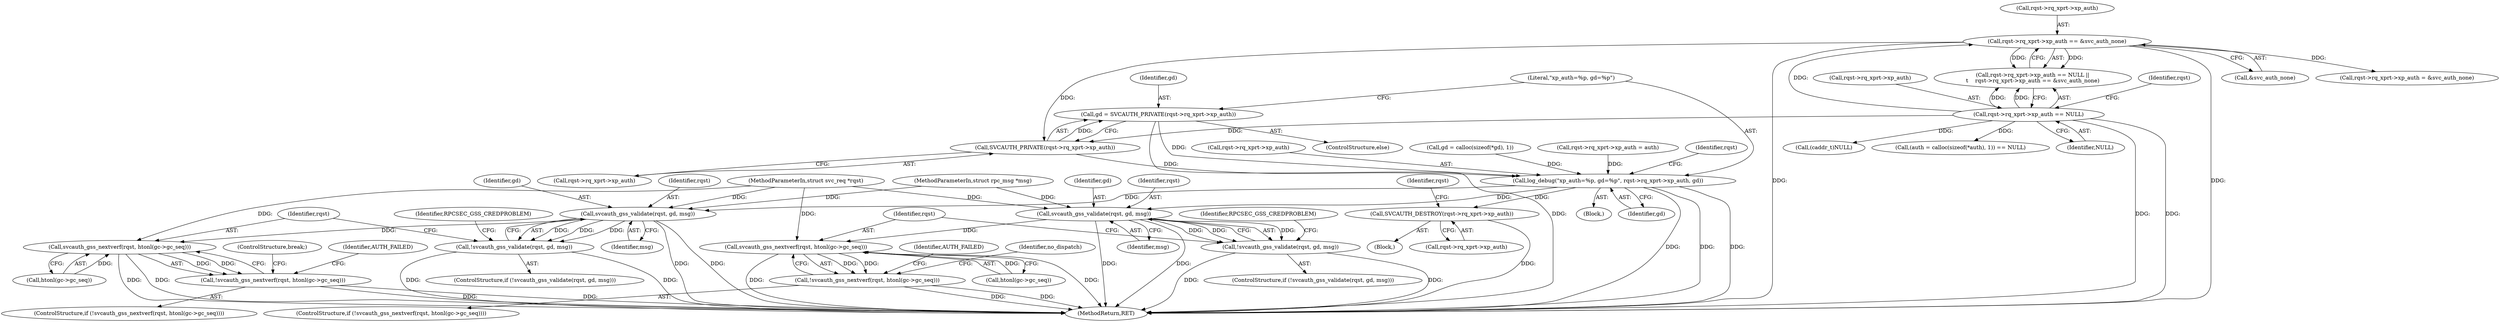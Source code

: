 digraph "0_krb5_5bb8a6b9c9eb8dd22bc9526751610aaa255ead9c@pointer" {
"1000200" [label="(Call,gd = SVCAUTH_PRIVATE(rqst->rq_xprt->xp_auth))"];
"1000202" [label="(Call,SVCAUTH_PRIVATE(rqst->rq_xprt->xp_auth))"];
"1000141" [label="(Call,rqst->rq_xprt->xp_auth == &svc_auth_none)"];
"1000134" [label="(Call,rqst->rq_xprt->xp_auth == NULL)"];
"1000208" [label="(Call,log_debug(\"xp_auth=%p, gd=%p\", rqst->rq_xprt->xp_auth, gd))"];
"1000535" [label="(Call,svcauth_gss_validate(rqst, gd, msg))"];
"1000534" [label="(Call,!svcauth_gss_validate(rqst, gd, msg))"];
"1000543" [label="(Call,svcauth_gss_nextverf(rqst, htonl(gc->gc_seq)))"];
"1000542" [label="(Call,!svcauth_gss_nextverf(rqst, htonl(gc->gc_seq)))"];
"1000563" [label="(Call,svcauth_gss_validate(rqst, gd, msg))"];
"1000562" [label="(Call,!svcauth_gss_validate(rqst, gd, msg))"];
"1000571" [label="(Call,svcauth_gss_nextverf(rqst, htonl(gc->gc_seq)))"];
"1000570" [label="(Call,!svcauth_gss_nextverf(rqst, htonl(gc->gc_seq)))"];
"1000601" [label="(Call,SVCAUTH_DESTROY(rqst->rq_xprt->xp_auth))"];
"1000572" [label="(Identifier,rqst)"];
"1000564" [label="(Identifier,rqst)"];
"1000562" [label="(Call,!svcauth_gss_validate(rqst, gd, msg))"];
"1000220" [label="(Identifier,rqst)"];
"1000570" [label="(Call,!svcauth_gss_nextverf(rqst, htonl(gc->gc_seq)))"];
"1000151" [label="(Call,(auth = calloc(sizeof(*auth), 1)) == NULL)"];
"1000602" [label="(Call,rqst->rq_xprt->xp_auth)"];
"1000610" [label="(Identifier,rqst)"];
"1000540" [label="(Identifier,RPCSEC_GSS_CREDPROBLEM)"];
"1000215" [label="(Identifier,gd)"];
"1000545" [label="(Call,htonl(gc->gc_seq))"];
"1000565" [label="(Identifier,gd)"];
"1000111" [label="(MethodParameterIn,struct rpc_msg *msg)"];
"1000141" [label="(Call,rqst->rq_xprt->xp_auth == &svc_auth_none)"];
"1000140" [label="(Identifier,NULL)"];
"1000210" [label="(Call,rqst->rq_xprt->xp_auth)"];
"1000110" [label="(MethodParameterIn,struct svc_req *rqst)"];
"1000113" [label="(Block,)"];
"1000535" [label="(Call,svcauth_gss_validate(rqst, gd, msg))"];
"1000142" [label="(Call,rqst->rq_xprt->xp_auth)"];
"1000538" [label="(Identifier,msg)"];
"1000536" [label="(Identifier,rqst)"];
"1000135" [label="(Call,rqst->rq_xprt->xp_auth)"];
"1000147" [label="(Call,&svc_auth_none)"];
"1000203" [label="(Call,rqst->rq_xprt->xp_auth)"];
"1000542" [label="(Call,!svcauth_gss_nextverf(rqst, htonl(gc->gc_seq)))"];
"1000200" [label="(Call,gd = SVCAUTH_PRIVATE(rqst->rq_xprt->xp_auth))"];
"1000561" [label="(ControlStructure,if (!svcauth_gss_validate(rqst, gd, msg)))"];
"1000133" [label="(Call,rqst->rq_xprt->xp_auth == NULL ||\n\t    rqst->rq_xprt->xp_auth == &svc_auth_none)"];
"1000632" [label="(MethodReturn,RET)"];
"1000573" [label="(Call,htonl(gc->gc_seq))"];
"1000544" [label="(Identifier,rqst)"];
"1000541" [label="(ControlStructure,if (!svcauth_gss_nextverf(rqst, htonl(gc->gc_seq))))"];
"1000168" [label="(Call,gd = calloc(sizeof(*gd), 1))"];
"1000202" [label="(Call,SVCAUTH_PRIVATE(rqst->rq_xprt->xp_auth))"];
"1000563" [label="(Call,svcauth_gss_validate(rqst, gd, msg))"];
"1000428" [label="(Block,)"];
"1000551" [label="(ControlStructure,break;)"];
"1000578" [label="(Identifier,AUTH_FAILED)"];
"1000201" [label="(Identifier,gd)"];
"1000537" [label="(Identifier,gd)"];
"1000533" [label="(ControlStructure,if (!svcauth_gss_validate(rqst, gd, msg)))"];
"1000571" [label="(Call,svcauth_gss_nextverf(rqst, htonl(gc->gc_seq)))"];
"1000134" [label="(Call,rqst->rq_xprt->xp_auth == NULL)"];
"1000192" [label="(Call,rqst->rq_xprt->xp_auth = auth)"];
"1000550" [label="(Identifier,AUTH_FAILED)"];
"1000209" [label="(Literal,\"xp_auth=%p, gd=%p\")"];
"1000566" [label="(Identifier,msg)"];
"1000601" [label="(Call,SVCAUTH_DESTROY(rqst->rq_xprt->xp_auth))"];
"1000543" [label="(Call,svcauth_gss_nextverf(rqst, htonl(gc->gc_seq)))"];
"1000607" [label="(Call,rqst->rq_xprt->xp_auth = &svc_auth_none)"];
"1000208" [label="(Call,log_debug(\"xp_auth=%p, gd=%p\", rqst->rq_xprt->xp_auth, gd))"];
"1000199" [label="(ControlStructure,else)"];
"1000534" [label="(Call,!svcauth_gss_validate(rqst, gd, msg))"];
"1000581" [label="(Identifier,no_dispatch)"];
"1000568" [label="(Identifier,RPCSEC_GSS_CREDPROBLEM)"];
"1000590" [label="(Call,(caddr_t)NULL)"];
"1000569" [label="(ControlStructure,if (!svcauth_gss_nextverf(rqst, htonl(gc->gc_seq))))"];
"1000144" [label="(Identifier,rqst)"];
"1000200" -> "1000199"  [label="AST: "];
"1000200" -> "1000202"  [label="CFG: "];
"1000201" -> "1000200"  [label="AST: "];
"1000202" -> "1000200"  [label="AST: "];
"1000209" -> "1000200"  [label="CFG: "];
"1000200" -> "1000632"  [label="DDG: "];
"1000202" -> "1000200"  [label="DDG: "];
"1000200" -> "1000208"  [label="DDG: "];
"1000202" -> "1000203"  [label="CFG: "];
"1000203" -> "1000202"  [label="AST: "];
"1000141" -> "1000202"  [label="DDG: "];
"1000134" -> "1000202"  [label="DDG: "];
"1000202" -> "1000208"  [label="DDG: "];
"1000141" -> "1000133"  [label="AST: "];
"1000141" -> "1000147"  [label="CFG: "];
"1000142" -> "1000141"  [label="AST: "];
"1000147" -> "1000141"  [label="AST: "];
"1000133" -> "1000141"  [label="CFG: "];
"1000141" -> "1000632"  [label="DDG: "];
"1000141" -> "1000632"  [label="DDG: "];
"1000141" -> "1000133"  [label="DDG: "];
"1000141" -> "1000133"  [label="DDG: "];
"1000134" -> "1000141"  [label="DDG: "];
"1000141" -> "1000607"  [label="DDG: "];
"1000134" -> "1000133"  [label="AST: "];
"1000134" -> "1000140"  [label="CFG: "];
"1000135" -> "1000134"  [label="AST: "];
"1000140" -> "1000134"  [label="AST: "];
"1000144" -> "1000134"  [label="CFG: "];
"1000133" -> "1000134"  [label="CFG: "];
"1000134" -> "1000632"  [label="DDG: "];
"1000134" -> "1000632"  [label="DDG: "];
"1000134" -> "1000133"  [label="DDG: "];
"1000134" -> "1000133"  [label="DDG: "];
"1000134" -> "1000151"  [label="DDG: "];
"1000134" -> "1000590"  [label="DDG: "];
"1000208" -> "1000113"  [label="AST: "];
"1000208" -> "1000215"  [label="CFG: "];
"1000209" -> "1000208"  [label="AST: "];
"1000210" -> "1000208"  [label="AST: "];
"1000215" -> "1000208"  [label="AST: "];
"1000220" -> "1000208"  [label="CFG: "];
"1000208" -> "1000632"  [label="DDG: "];
"1000208" -> "1000632"  [label="DDG: "];
"1000208" -> "1000632"  [label="DDG: "];
"1000192" -> "1000208"  [label="DDG: "];
"1000168" -> "1000208"  [label="DDG: "];
"1000208" -> "1000535"  [label="DDG: "];
"1000208" -> "1000563"  [label="DDG: "];
"1000208" -> "1000601"  [label="DDG: "];
"1000535" -> "1000534"  [label="AST: "];
"1000535" -> "1000538"  [label="CFG: "];
"1000536" -> "1000535"  [label="AST: "];
"1000537" -> "1000535"  [label="AST: "];
"1000538" -> "1000535"  [label="AST: "];
"1000534" -> "1000535"  [label="CFG: "];
"1000535" -> "1000632"  [label="DDG: "];
"1000535" -> "1000632"  [label="DDG: "];
"1000535" -> "1000534"  [label="DDG: "];
"1000535" -> "1000534"  [label="DDG: "];
"1000535" -> "1000534"  [label="DDG: "];
"1000110" -> "1000535"  [label="DDG: "];
"1000111" -> "1000535"  [label="DDG: "];
"1000535" -> "1000543"  [label="DDG: "];
"1000534" -> "1000533"  [label="AST: "];
"1000540" -> "1000534"  [label="CFG: "];
"1000544" -> "1000534"  [label="CFG: "];
"1000534" -> "1000632"  [label="DDG: "];
"1000534" -> "1000632"  [label="DDG: "];
"1000543" -> "1000542"  [label="AST: "];
"1000543" -> "1000545"  [label="CFG: "];
"1000544" -> "1000543"  [label="AST: "];
"1000545" -> "1000543"  [label="AST: "];
"1000542" -> "1000543"  [label="CFG: "];
"1000543" -> "1000632"  [label="DDG: "];
"1000543" -> "1000632"  [label="DDG: "];
"1000543" -> "1000542"  [label="DDG: "];
"1000543" -> "1000542"  [label="DDG: "];
"1000110" -> "1000543"  [label="DDG: "];
"1000545" -> "1000543"  [label="DDG: "];
"1000542" -> "1000541"  [label="AST: "];
"1000550" -> "1000542"  [label="CFG: "];
"1000551" -> "1000542"  [label="CFG: "];
"1000542" -> "1000632"  [label="DDG: "];
"1000542" -> "1000632"  [label="DDG: "];
"1000563" -> "1000562"  [label="AST: "];
"1000563" -> "1000566"  [label="CFG: "];
"1000564" -> "1000563"  [label="AST: "];
"1000565" -> "1000563"  [label="AST: "];
"1000566" -> "1000563"  [label="AST: "];
"1000562" -> "1000563"  [label="CFG: "];
"1000563" -> "1000632"  [label="DDG: "];
"1000563" -> "1000632"  [label="DDG: "];
"1000563" -> "1000562"  [label="DDG: "];
"1000563" -> "1000562"  [label="DDG: "];
"1000563" -> "1000562"  [label="DDG: "];
"1000110" -> "1000563"  [label="DDG: "];
"1000111" -> "1000563"  [label="DDG: "];
"1000563" -> "1000571"  [label="DDG: "];
"1000562" -> "1000561"  [label="AST: "];
"1000568" -> "1000562"  [label="CFG: "];
"1000572" -> "1000562"  [label="CFG: "];
"1000562" -> "1000632"  [label="DDG: "];
"1000562" -> "1000632"  [label="DDG: "];
"1000571" -> "1000570"  [label="AST: "];
"1000571" -> "1000573"  [label="CFG: "];
"1000572" -> "1000571"  [label="AST: "];
"1000573" -> "1000571"  [label="AST: "];
"1000570" -> "1000571"  [label="CFG: "];
"1000571" -> "1000632"  [label="DDG: "];
"1000571" -> "1000632"  [label="DDG: "];
"1000571" -> "1000570"  [label="DDG: "];
"1000571" -> "1000570"  [label="DDG: "];
"1000110" -> "1000571"  [label="DDG: "];
"1000573" -> "1000571"  [label="DDG: "];
"1000570" -> "1000569"  [label="AST: "];
"1000578" -> "1000570"  [label="CFG: "];
"1000581" -> "1000570"  [label="CFG: "];
"1000570" -> "1000632"  [label="DDG: "];
"1000570" -> "1000632"  [label="DDG: "];
"1000601" -> "1000428"  [label="AST: "];
"1000601" -> "1000602"  [label="CFG: "];
"1000602" -> "1000601"  [label="AST: "];
"1000610" -> "1000601"  [label="CFG: "];
"1000601" -> "1000632"  [label="DDG: "];
}
